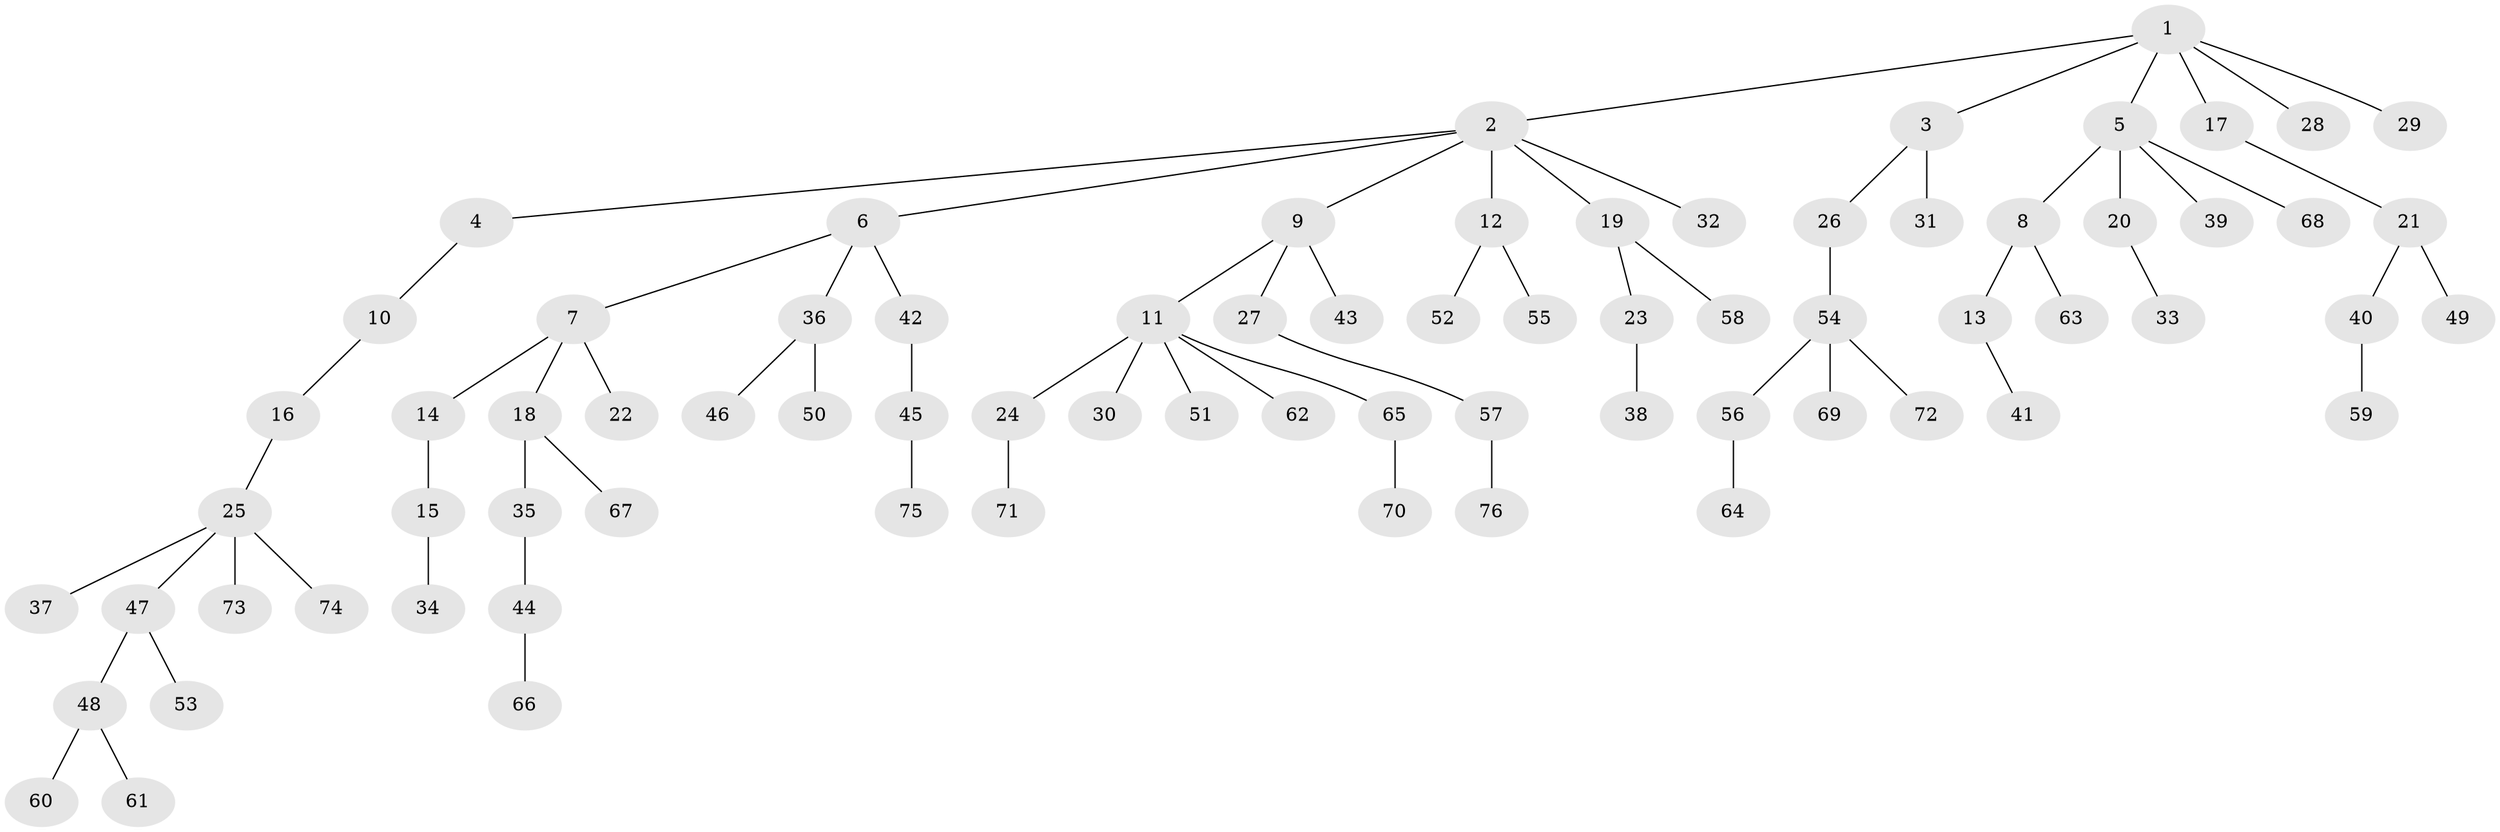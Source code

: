 // Generated by graph-tools (version 1.1) at 2025/50/03/09/25 03:50:21]
// undirected, 76 vertices, 75 edges
graph export_dot {
graph [start="1"]
  node [color=gray90,style=filled];
  1;
  2;
  3;
  4;
  5;
  6;
  7;
  8;
  9;
  10;
  11;
  12;
  13;
  14;
  15;
  16;
  17;
  18;
  19;
  20;
  21;
  22;
  23;
  24;
  25;
  26;
  27;
  28;
  29;
  30;
  31;
  32;
  33;
  34;
  35;
  36;
  37;
  38;
  39;
  40;
  41;
  42;
  43;
  44;
  45;
  46;
  47;
  48;
  49;
  50;
  51;
  52;
  53;
  54;
  55;
  56;
  57;
  58;
  59;
  60;
  61;
  62;
  63;
  64;
  65;
  66;
  67;
  68;
  69;
  70;
  71;
  72;
  73;
  74;
  75;
  76;
  1 -- 2;
  1 -- 3;
  1 -- 5;
  1 -- 17;
  1 -- 28;
  1 -- 29;
  2 -- 4;
  2 -- 6;
  2 -- 9;
  2 -- 12;
  2 -- 19;
  2 -- 32;
  3 -- 26;
  3 -- 31;
  4 -- 10;
  5 -- 8;
  5 -- 20;
  5 -- 39;
  5 -- 68;
  6 -- 7;
  6 -- 36;
  6 -- 42;
  7 -- 14;
  7 -- 18;
  7 -- 22;
  8 -- 13;
  8 -- 63;
  9 -- 11;
  9 -- 27;
  9 -- 43;
  10 -- 16;
  11 -- 24;
  11 -- 30;
  11 -- 51;
  11 -- 62;
  11 -- 65;
  12 -- 52;
  12 -- 55;
  13 -- 41;
  14 -- 15;
  15 -- 34;
  16 -- 25;
  17 -- 21;
  18 -- 35;
  18 -- 67;
  19 -- 23;
  19 -- 58;
  20 -- 33;
  21 -- 40;
  21 -- 49;
  23 -- 38;
  24 -- 71;
  25 -- 37;
  25 -- 47;
  25 -- 73;
  25 -- 74;
  26 -- 54;
  27 -- 57;
  35 -- 44;
  36 -- 46;
  36 -- 50;
  40 -- 59;
  42 -- 45;
  44 -- 66;
  45 -- 75;
  47 -- 48;
  47 -- 53;
  48 -- 60;
  48 -- 61;
  54 -- 56;
  54 -- 69;
  54 -- 72;
  56 -- 64;
  57 -- 76;
  65 -- 70;
}
